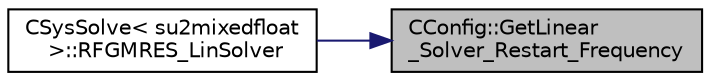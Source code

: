 digraph "CConfig::GetLinear_Solver_Restart_Frequency"
{
 // LATEX_PDF_SIZE
  edge [fontname="Helvetica",fontsize="10",labelfontname="Helvetica",labelfontsize="10"];
  node [fontname="Helvetica",fontsize="10",shape=record];
  rankdir="RL";
  Node1 [label="CConfig::GetLinear\l_Solver_Restart_Frequency",height=0.2,width=0.4,color="black", fillcolor="grey75", style="filled", fontcolor="black",tooltip="Get restart frequency of the linear solver for the implicit formulation."];
  Node1 -> Node2 [dir="back",color="midnightblue",fontsize="10",style="solid",fontname="Helvetica"];
  Node2 [label="CSysSolve\< su2mixedfloat\l \>::RFGMRES_LinSolver",height=0.2,width=0.4,color="black", fillcolor="white", style="filled",URL="$classCSysSolve.html#a9dfc6ff5d7af62a52d498ec4a26520a2",tooltip="Flexible Generalized Minimal Residual method with restarts (frequency comes from config)."];
}
